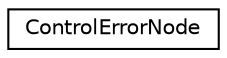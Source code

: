 digraph "Graphical Class Hierarchy"
{
 // LATEX_PDF_SIZE
  edge [fontname="Helvetica",fontsize="10",labelfontname="Helvetica",labelfontsize="10"];
  node [fontname="Helvetica",fontsize="10",shape=record];
  rankdir="LR";
  Node0 [label="ControlErrorNode",height=0.2,width=0.4,color="black", fillcolor="white", style="filled",URL="$classControlErrorNode.html",tooltip=" "];
}
